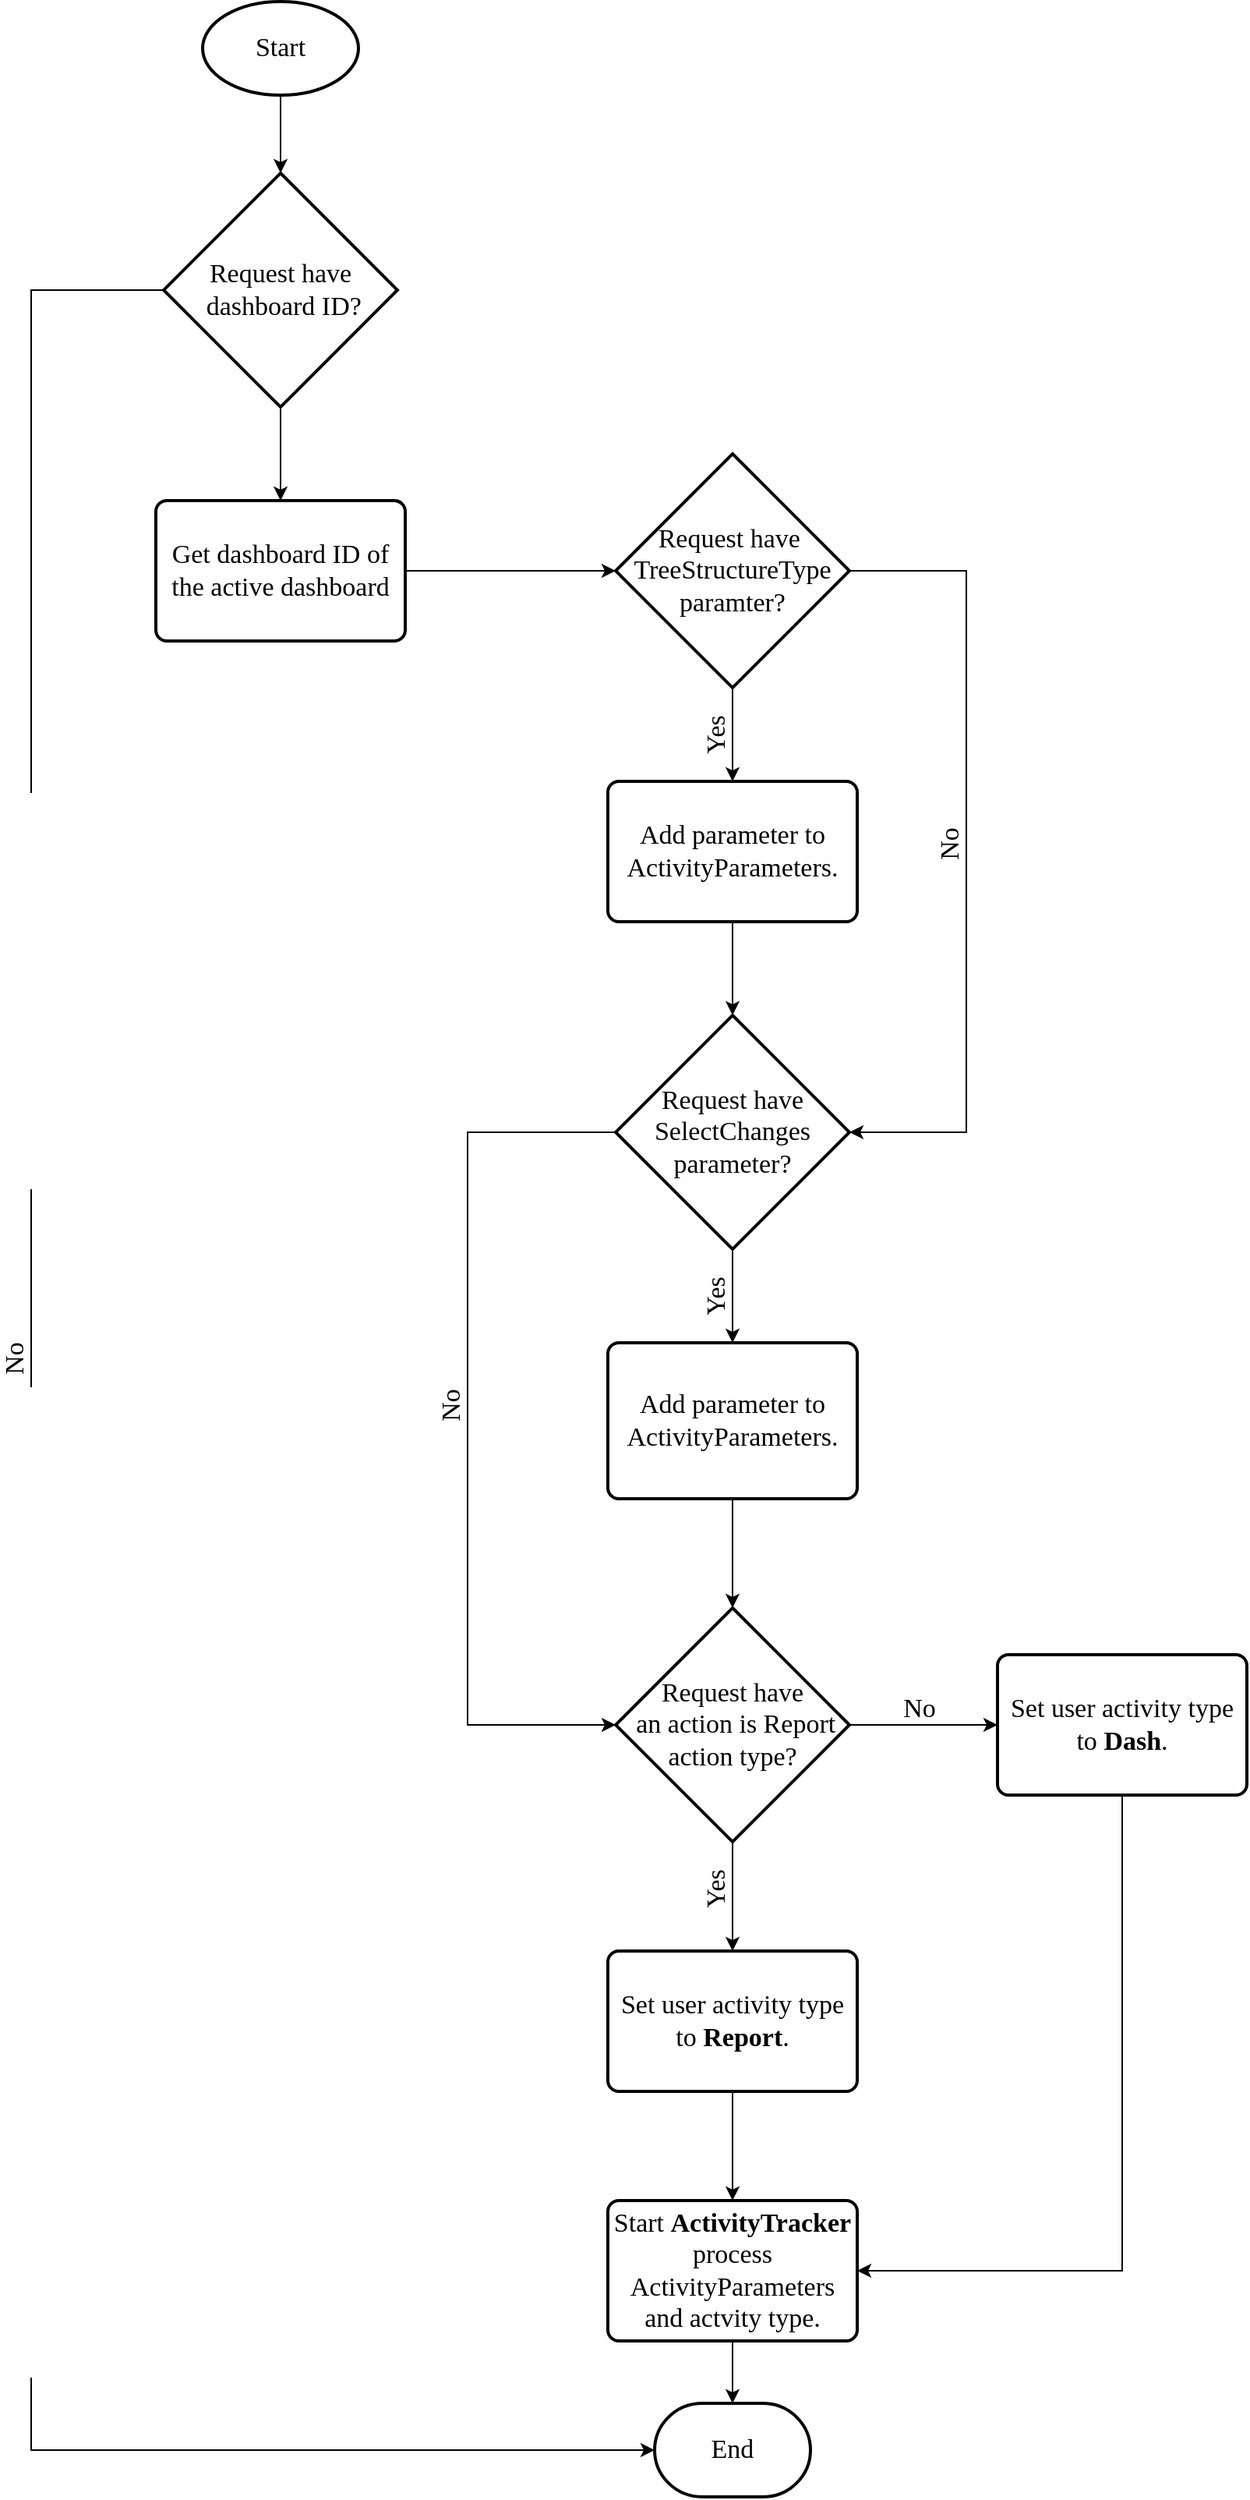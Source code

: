 <mxfile version="12.1.0" type="device" pages="1"><diagram id="aup2Fgcph3yYs3ryoIUO" name="Page-1"><mxGraphModel dx="1072" dy="815" grid="1" gridSize="10" guides="1" tooltips="1" connect="1" arrows="1" fold="1" page="1" pageScale="1" pageWidth="850" pageHeight="1100" math="0" shadow="0"><root><mxCell id="0"/><mxCell id="1" parent="0"/><mxCell id="-E-NBBlXDqO9fobENhKo-17" style="edgeStyle=orthogonalEdgeStyle;rounded=0;orthogonalLoop=1;jettySize=auto;html=1;exitX=0.5;exitY=1;exitDx=0;exitDy=0;exitPerimeter=0;entryX=0.5;entryY=0;entryDx=0;entryDy=0;entryPerimeter=0;fontFamily=Times New Roman;fontSize=17;" edge="1" parent="1" source="-E-NBBlXDqO9fobENhKo-4" target="-E-NBBlXDqO9fobENhKo-16"><mxGeometry relative="1" as="geometry"/></mxCell><mxCell id="-E-NBBlXDqO9fobENhKo-4" value="Start" style="strokeWidth=2;html=1;shape=mxgraph.flowchart.start_1;whiteSpace=wrap;fontFamily=Times New Roman;fillColor=none;fontSize=17;" vertex="1" parent="1"><mxGeometry x="350" y="20" width="100" height="60" as="geometry"/></mxCell><mxCell id="-E-NBBlXDqO9fobENhKo-23" style="edgeStyle=orthogonalEdgeStyle;rounded=0;orthogonalLoop=1;jettySize=auto;html=1;exitX=1;exitY=0.5;exitDx=0;exitDy=0;entryX=0;entryY=0.5;entryDx=0;entryDy=0;entryPerimeter=0;fontFamily=Times New Roman;fontSize=17;" edge="1" parent="1" source="-E-NBBlXDqO9fobENhKo-6" target="-E-NBBlXDqO9fobENhKo-7"><mxGeometry relative="1" as="geometry"/></mxCell><mxCell id="-E-NBBlXDqO9fobENhKo-6" value="Get dashboard ID of the active dashboard" style="rounded=1;whiteSpace=wrap;html=1;absoluteArcSize=1;arcSize=14;strokeWidth=2;fontFamily=Times New Roman;fillColor=none;fontSize=17;" vertex="1" parent="1"><mxGeometry x="320" y="340" width="160" height="90" as="geometry"/></mxCell><mxCell id="-E-NBBlXDqO9fobENhKo-13" style="edgeStyle=orthogonalEdgeStyle;rounded=0;orthogonalLoop=1;jettySize=auto;html=1;exitX=0.5;exitY=1;exitDx=0;exitDy=0;exitPerimeter=0;entryX=0.5;entryY=0;entryDx=0;entryDy=0;fontFamily=Times New Roman;fontSize=17;" edge="1" parent="1" source="-E-NBBlXDqO9fobENhKo-7" target="-E-NBBlXDqO9fobENhKo-9"><mxGeometry relative="1" as="geometry"/></mxCell><mxCell id="-E-NBBlXDqO9fobENhKo-32" style="edgeStyle=orthogonalEdgeStyle;rounded=0;orthogonalLoop=1;jettySize=auto;html=1;exitX=1;exitY=0.5;exitDx=0;exitDy=0;exitPerimeter=0;entryX=1;entryY=0.5;entryDx=0;entryDy=0;entryPerimeter=0;fontFamily=Times New Roman;fontSize=17;" edge="1" parent="1" source="-E-NBBlXDqO9fobENhKo-7" target="-E-NBBlXDqO9fobENhKo-28"><mxGeometry relative="1" as="geometry"><Array as="points"><mxPoint x="840" y="385"/><mxPoint x="840" y="745"/></Array></mxGeometry></mxCell><mxCell id="-E-NBBlXDqO9fobENhKo-7" value="Request have&amp;nbsp;&lt;br style=&quot;font-size: 17px;&quot;&gt;TreeStructureType paramter?" style="strokeWidth=2;html=1;shape=mxgraph.flowchart.decision;whiteSpace=wrap;fontFamily=Times New Roman;fillColor=none;fontSize=17;" vertex="1" parent="1"><mxGeometry x="615" y="310" width="150" height="150" as="geometry"/></mxCell><mxCell id="-E-NBBlXDqO9fobENhKo-31" style="edgeStyle=orthogonalEdgeStyle;rounded=0;orthogonalLoop=1;jettySize=auto;html=1;exitX=0.5;exitY=1;exitDx=0;exitDy=0;entryX=0.5;entryY=0;entryDx=0;entryDy=0;entryPerimeter=0;fontFamily=Times New Roman;fontSize=17;" edge="1" parent="1" source="-E-NBBlXDqO9fobENhKo-9" target="-E-NBBlXDqO9fobENhKo-28"><mxGeometry relative="1" as="geometry"/></mxCell><mxCell id="-E-NBBlXDqO9fobENhKo-9" value="Add parameter to ActivityParameters." style="rounded=1;whiteSpace=wrap;html=1;absoluteArcSize=1;arcSize=14;strokeWidth=2;fontFamily=Times New Roman;fillColor=none;fontSize=17;" vertex="1" parent="1"><mxGeometry x="610" y="520" width="160" height="90" as="geometry"/></mxCell><mxCell id="-E-NBBlXDqO9fobENhKo-39" style="edgeStyle=orthogonalEdgeStyle;rounded=0;orthogonalLoop=1;jettySize=auto;html=1;exitX=0.5;exitY=1;exitDx=0;exitDy=0;exitPerimeter=0;entryX=0.5;entryY=0;entryDx=0;entryDy=0;fontFamily=Times New Roman;fontSize=17;" edge="1" parent="1" source="-E-NBBlXDqO9fobENhKo-10" target="-E-NBBlXDqO9fobENhKo-11"><mxGeometry relative="1" as="geometry"/></mxCell><mxCell id="-E-NBBlXDqO9fobENhKo-43" style="edgeStyle=orthogonalEdgeStyle;rounded=0;orthogonalLoop=1;jettySize=auto;html=1;exitX=1;exitY=0.5;exitDx=0;exitDy=0;exitPerimeter=0;fontFamily=Times New Roman;fontSize=17;" edge="1" parent="1" source="-E-NBBlXDqO9fobENhKo-10" target="-E-NBBlXDqO9fobENhKo-42"><mxGeometry relative="1" as="geometry"/></mxCell><mxCell id="-E-NBBlXDqO9fobENhKo-10" value="Request have&lt;br style=&quot;font-size: 17px&quot;&gt;&amp;nbsp;an action is Report action type?" style="strokeWidth=2;html=1;shape=mxgraph.flowchart.decision;whiteSpace=wrap;fontFamily=Times New Roman;fillColor=none;fontSize=17;" vertex="1" parent="1"><mxGeometry x="615" y="1050" width="150" height="150" as="geometry"/></mxCell><mxCell id="-E-NBBlXDqO9fobENhKo-51" style="edgeStyle=orthogonalEdgeStyle;rounded=0;orthogonalLoop=1;jettySize=auto;html=1;exitX=0.5;exitY=1;exitDx=0;exitDy=0;fontFamily=Times New Roman;fontSize=17;" edge="1" parent="1" source="-E-NBBlXDqO9fobENhKo-11" target="-E-NBBlXDqO9fobENhKo-50"><mxGeometry relative="1" as="geometry"/></mxCell><mxCell id="-E-NBBlXDqO9fobENhKo-11" value="Set user activity type to &lt;b style=&quot;font-size: 17px;&quot;&gt;Report&lt;/b&gt;." style="rounded=1;whiteSpace=wrap;html=1;absoluteArcSize=1;arcSize=14;strokeWidth=2;fontFamily=Times New Roman;fillColor=none;fontSize=17;" vertex="1" parent="1"><mxGeometry x="610" y="1270" width="160" height="90" as="geometry"/></mxCell><mxCell id="-E-NBBlXDqO9fobENhKo-21" style="edgeStyle=orthogonalEdgeStyle;rounded=0;orthogonalLoop=1;jettySize=auto;html=1;exitX=0.5;exitY=1;exitDx=0;exitDy=0;exitPerimeter=0;entryX=0.5;entryY=0;entryDx=0;entryDy=0;fontFamily=Times New Roman;fontSize=17;" edge="1" parent="1" source="-E-NBBlXDqO9fobENhKo-16" target="-E-NBBlXDqO9fobENhKo-6"><mxGeometry relative="1" as="geometry"/></mxCell><mxCell id="-E-NBBlXDqO9fobENhKo-54" style="edgeStyle=orthogonalEdgeStyle;rounded=0;orthogonalLoop=1;jettySize=auto;html=1;exitX=0;exitY=0.5;exitDx=0;exitDy=0;exitPerimeter=0;entryX=0;entryY=0.5;entryDx=0;entryDy=0;entryPerimeter=0;fontFamily=Times New Roman;fontSize=17;" edge="1" parent="1" source="-E-NBBlXDqO9fobENhKo-16" target="-E-NBBlXDqO9fobENhKo-18"><mxGeometry relative="1" as="geometry"><Array as="points"><mxPoint x="240" y="205"/><mxPoint x="240" y="1590"/></Array></mxGeometry></mxCell><mxCell id="-E-NBBlXDqO9fobENhKo-16" value="Request have&lt;br style=&quot;font-size: 17px;&quot;&gt;&amp;nbsp;dashboard ID?" style="strokeWidth=2;html=1;shape=mxgraph.flowchart.decision;whiteSpace=wrap;fontFamily=Times New Roman;fillColor=none;fontSize=17;" vertex="1" parent="1"><mxGeometry x="325" y="130" width="150" height="150" as="geometry"/></mxCell><mxCell id="-E-NBBlXDqO9fobENhKo-18" value="End" style="strokeWidth=2;html=1;shape=mxgraph.flowchart.terminator;whiteSpace=wrap;fillColor=none;fontFamily=Times New Roman;fontSize=17;" vertex="1" parent="1"><mxGeometry x="640" y="1560" width="100" height="60" as="geometry"/></mxCell><mxCell id="-E-NBBlXDqO9fobENhKo-24" value="Yes" style="text;html=1;strokeColor=none;fillColor=none;align=center;verticalAlign=middle;whiteSpace=wrap;rounded=0;fontFamily=Times New Roman;rotation=-90;fontSize=17;" vertex="1" parent="1"><mxGeometry x="660" y="480" width="40" height="20" as="geometry"/></mxCell><mxCell id="-E-NBBlXDqO9fobENhKo-27" style="edgeStyle=orthogonalEdgeStyle;rounded=0;orthogonalLoop=1;jettySize=auto;html=1;exitX=0.5;exitY=1;exitDx=0;exitDy=0;exitPerimeter=0;entryX=0.5;entryY=0;entryDx=0;entryDy=0;fontFamily=Times New Roman;fontSize=17;" edge="1" parent="1" source="-E-NBBlXDqO9fobENhKo-28" target="-E-NBBlXDqO9fobENhKo-29"><mxGeometry relative="1" as="geometry"/></mxCell><mxCell id="-E-NBBlXDqO9fobENhKo-35" style="edgeStyle=orthogonalEdgeStyle;rounded=0;orthogonalLoop=1;jettySize=auto;html=1;exitX=0;exitY=0.5;exitDx=0;exitDy=0;exitPerimeter=0;entryX=0;entryY=0.5;entryDx=0;entryDy=0;entryPerimeter=0;fontFamily=Times New Roman;fontSize=17;" edge="1" parent="1" source="-E-NBBlXDqO9fobENhKo-28" target="-E-NBBlXDqO9fobENhKo-10"><mxGeometry relative="1" as="geometry"><Array as="points"><mxPoint x="520" y="745"/><mxPoint x="520" y="1125"/></Array></mxGeometry></mxCell><mxCell id="-E-NBBlXDqO9fobENhKo-28" value="Request have SelectChanges parameter?" style="strokeWidth=2;html=1;shape=mxgraph.flowchart.decision;whiteSpace=wrap;fontFamily=Times New Roman;fillColor=none;fontSize=17;" vertex="1" parent="1"><mxGeometry x="615" y="670" width="150" height="150" as="geometry"/></mxCell><mxCell id="-E-NBBlXDqO9fobENhKo-34" style="edgeStyle=orthogonalEdgeStyle;rounded=0;orthogonalLoop=1;jettySize=auto;html=1;exitX=0.5;exitY=1;exitDx=0;exitDy=0;fontFamily=Times New Roman;fontSize=17;" edge="1" parent="1" source="-E-NBBlXDqO9fobENhKo-29" target="-E-NBBlXDqO9fobENhKo-10"><mxGeometry relative="1" as="geometry"/></mxCell><mxCell id="-E-NBBlXDqO9fobENhKo-29" value="Add parameter to ActivityParameters." style="rounded=1;whiteSpace=wrap;html=1;absoluteArcSize=1;arcSize=14;strokeWidth=2;fontFamily=Times New Roman;fillColor=none;fontSize=17;" vertex="1" parent="1"><mxGeometry x="610" y="880" width="160" height="100" as="geometry"/></mxCell><mxCell id="-E-NBBlXDqO9fobENhKo-30" value="Yes" style="text;html=1;strokeColor=none;fillColor=none;align=center;verticalAlign=middle;whiteSpace=wrap;rounded=0;fontFamily=Times New Roman;rotation=-90;fontSize=17;" vertex="1" parent="1"><mxGeometry x="660" y="840" width="40" height="20" as="geometry"/></mxCell><mxCell id="-E-NBBlXDqO9fobENhKo-33" value="No" style="text;html=1;strokeColor=none;fillColor=none;align=center;verticalAlign=middle;whiteSpace=wrap;rounded=0;fontFamily=Times New Roman;rotation=-90;fontSize=17;" vertex="1" parent="1"><mxGeometry x="810" y="550" width="40" height="20" as="geometry"/></mxCell><mxCell id="-E-NBBlXDqO9fobENhKo-36" value="No" style="text;html=1;strokeColor=none;fillColor=none;align=center;verticalAlign=middle;whiteSpace=wrap;rounded=0;fontFamily=Times New Roman;rotation=-90;fontSize=17;" vertex="1" parent="1"><mxGeometry x="490" y="910" width="40" height="20" as="geometry"/></mxCell><mxCell id="-E-NBBlXDqO9fobENhKo-37" value="Yes" style="text;html=1;strokeColor=none;fillColor=none;align=center;verticalAlign=middle;whiteSpace=wrap;rounded=0;fontFamily=Times New Roman;rotation=-90;fontSize=17;" vertex="1" parent="1"><mxGeometry x="660" y="1220" width="40" height="20" as="geometry"/></mxCell><mxCell id="-E-NBBlXDqO9fobENhKo-52" style="edgeStyle=orthogonalEdgeStyle;rounded=0;orthogonalLoop=1;jettySize=auto;html=1;exitX=0.5;exitY=1;exitDx=0;exitDy=0;entryX=1;entryY=0.5;entryDx=0;entryDy=0;fontFamily=Times New Roman;fontSize=17;" edge="1" parent="1" source="-E-NBBlXDqO9fobENhKo-42" target="-E-NBBlXDqO9fobENhKo-50"><mxGeometry relative="1" as="geometry"/></mxCell><mxCell id="-E-NBBlXDqO9fobENhKo-42" value="Set user activity type to &lt;b style=&quot;font-size: 17px;&quot;&gt;Dash&lt;/b&gt;." style="rounded=1;whiteSpace=wrap;html=1;absoluteArcSize=1;arcSize=14;strokeWidth=2;fontFamily=Times New Roman;fillColor=none;fontSize=17;" vertex="1" parent="1"><mxGeometry x="860" y="1080" width="160" height="90" as="geometry"/></mxCell><mxCell id="-E-NBBlXDqO9fobENhKo-44" value="No" style="text;html=1;strokeColor=none;fillColor=none;align=center;verticalAlign=middle;whiteSpace=wrap;rounded=0;fontFamily=Times New Roman;rotation=0;fontSize=17;" vertex="1" parent="1"><mxGeometry x="790" y="1105" width="40" height="20" as="geometry"/></mxCell><mxCell id="-E-NBBlXDqO9fobENhKo-53" style="edgeStyle=orthogonalEdgeStyle;rounded=0;orthogonalLoop=1;jettySize=auto;html=1;exitX=0.5;exitY=1;exitDx=0;exitDy=0;entryX=0.5;entryY=0;entryDx=0;entryDy=0;entryPerimeter=0;fontFamily=Times New Roman;fontSize=17;" edge="1" parent="1" source="-E-NBBlXDqO9fobENhKo-50" target="-E-NBBlXDqO9fobENhKo-18"><mxGeometry relative="1" as="geometry"/></mxCell><mxCell id="-E-NBBlXDqO9fobENhKo-50" value="Start &lt;b style=&quot;font-size: 17px;&quot;&gt;ActivityTracker &lt;/b&gt;process ActivityParameters and actvity type." style="rounded=1;whiteSpace=wrap;html=1;absoluteArcSize=1;arcSize=14;strokeWidth=2;fontFamily=Times New Roman;fillColor=none;fontSize=17;" vertex="1" parent="1"><mxGeometry x="610" y="1430" width="160" height="90" as="geometry"/></mxCell><mxCell id="-E-NBBlXDqO9fobENhKo-55" value="No" style="text;html=1;strokeColor=none;fillColor=none;align=center;verticalAlign=middle;whiteSpace=wrap;rounded=0;fontFamily=Times New Roman;rotation=-90;fontSize=17;" vertex="1" parent="1"><mxGeometry x="210" y="880" width="40" height="20" as="geometry"/></mxCell></root></mxGraphModel></diagram></mxfile>